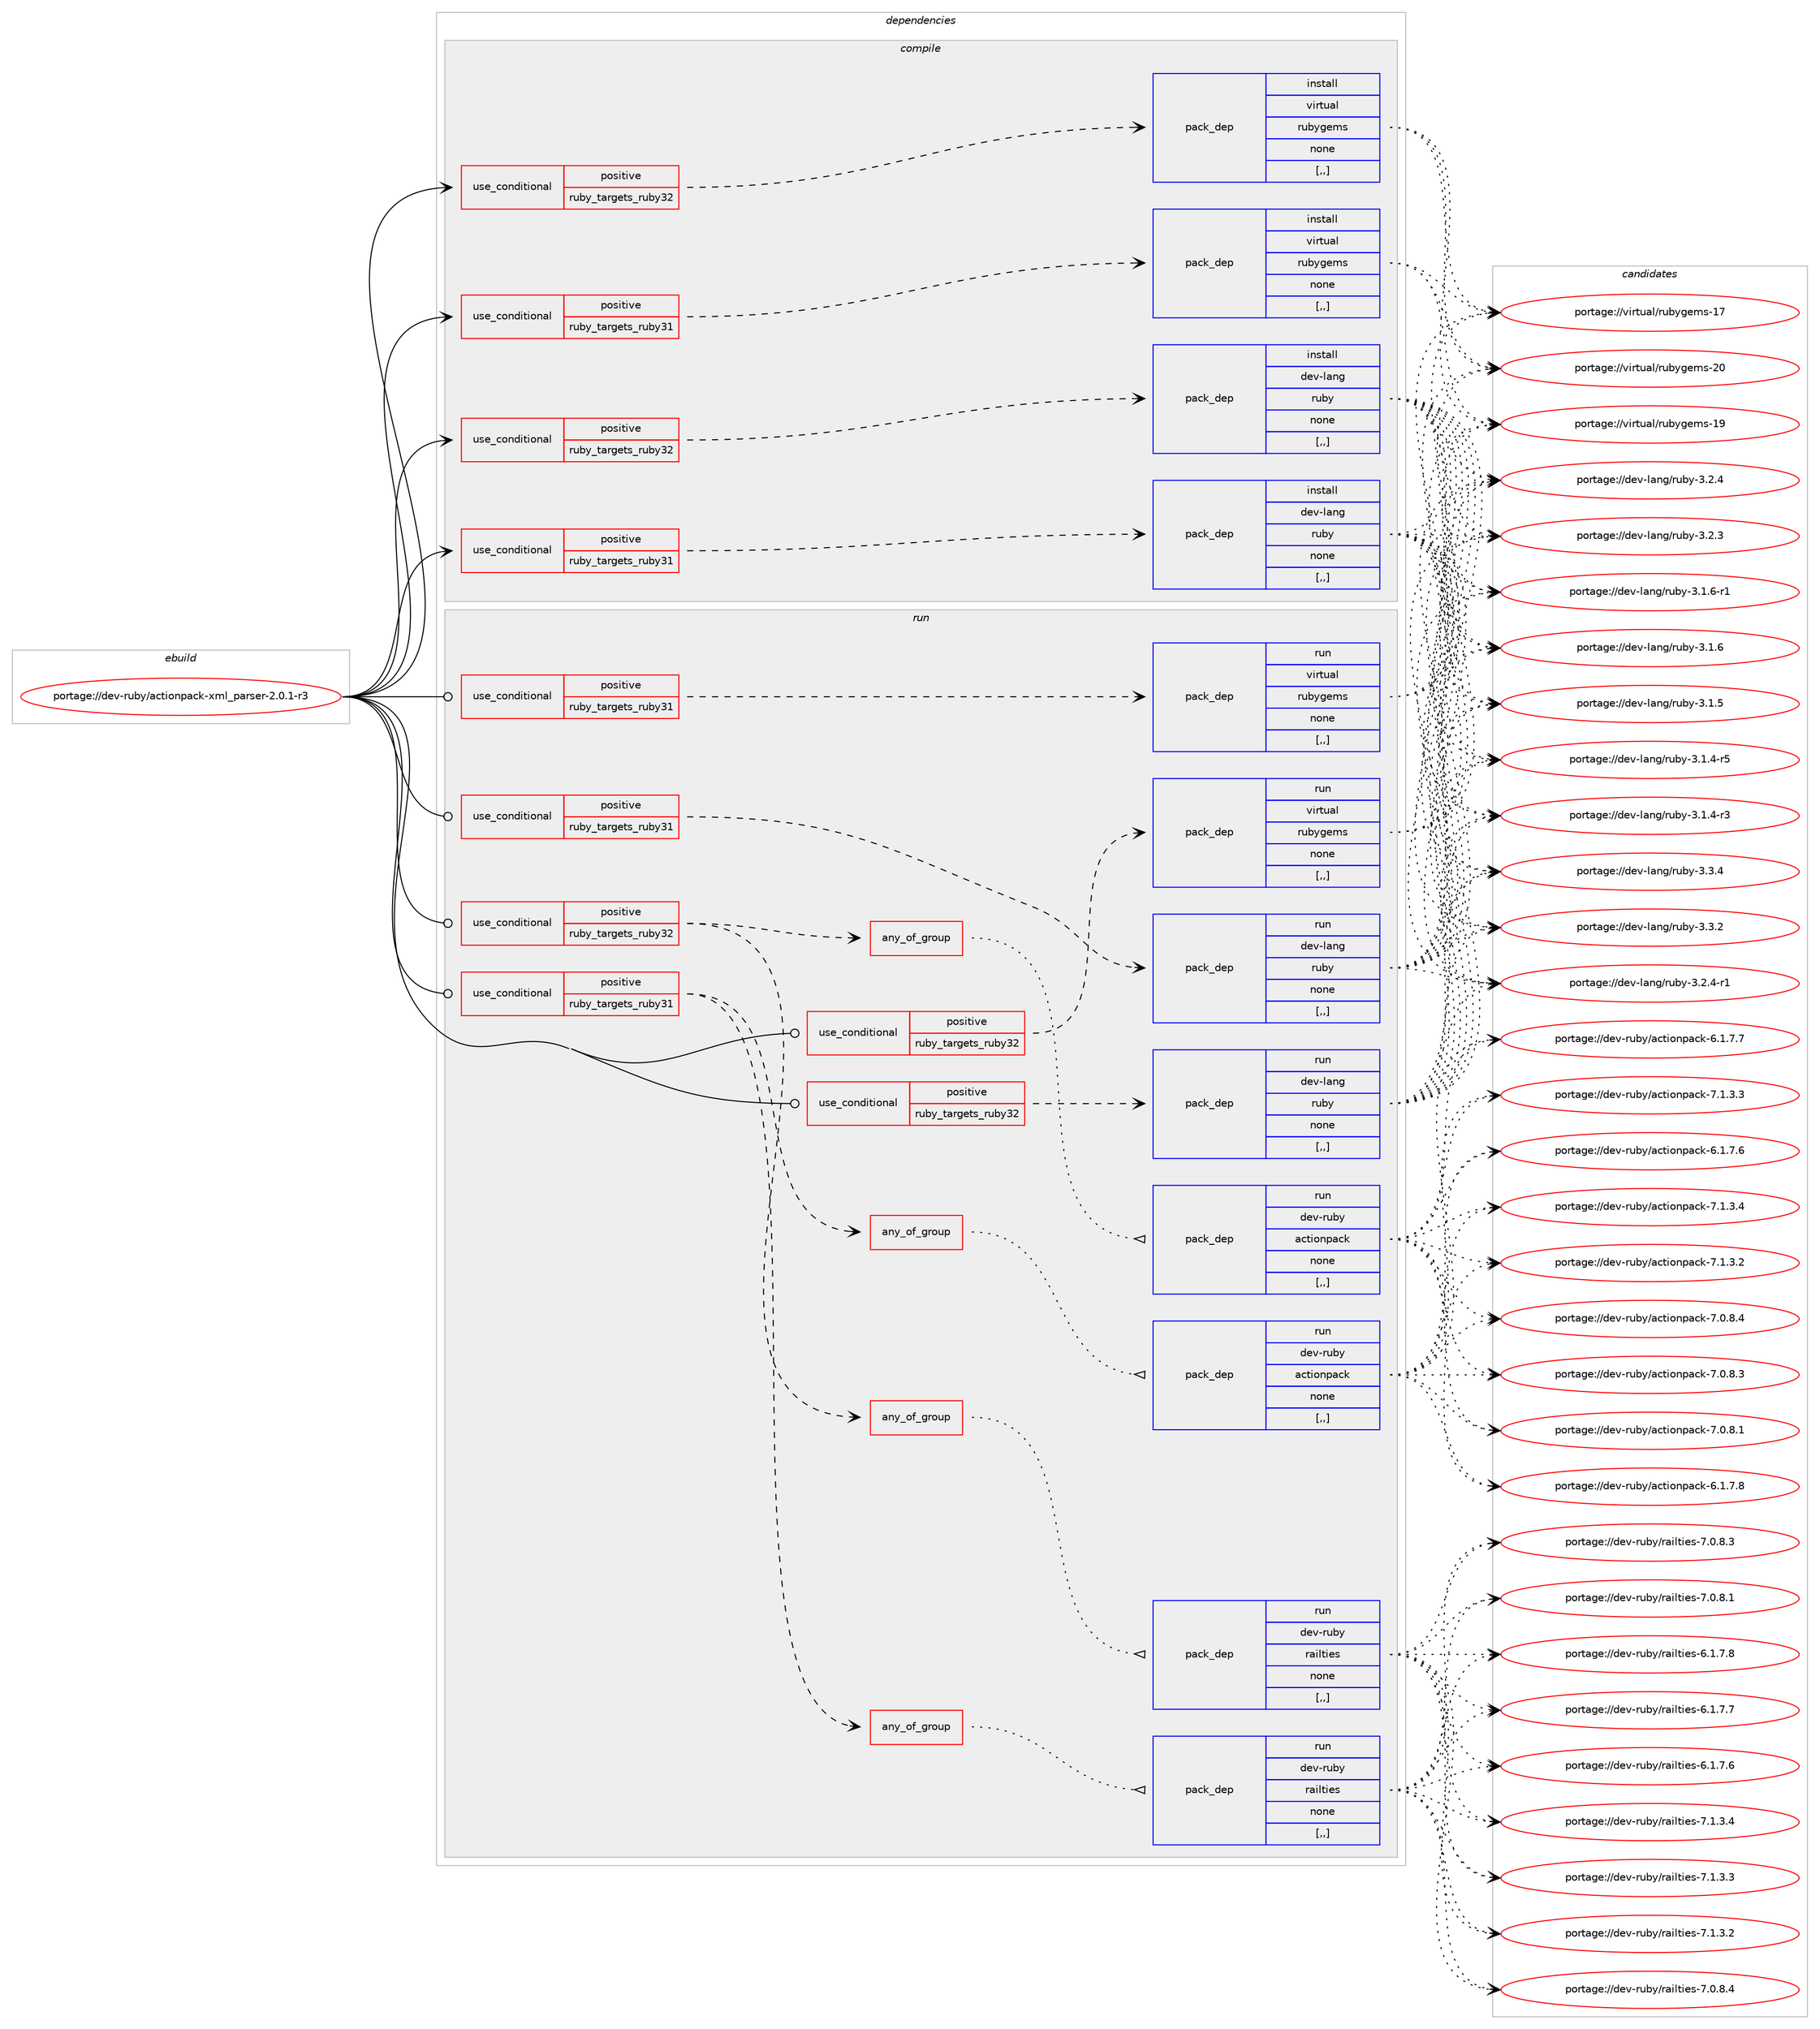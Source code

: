 digraph prolog {

# *************
# Graph options
# *************

newrank=true;
concentrate=true;
compound=true;
graph [rankdir=LR,fontname=Helvetica,fontsize=10,ranksep=1.5];#, ranksep=2.5, nodesep=0.2];
edge  [arrowhead=vee];
node  [fontname=Helvetica,fontsize=10];

# **********
# The ebuild
# **********

subgraph cluster_leftcol {
color=gray;
label=<<i>ebuild</i>>;
id [label="portage://dev-ruby/actionpack-xml_parser-2.0.1-r3", color=red, width=4, href="../dev-ruby/actionpack-xml_parser-2.0.1-r3.svg"];
}

# ****************
# The dependencies
# ****************

subgraph cluster_midcol {
color=gray;
label=<<i>dependencies</i>>;
subgraph cluster_compile {
fillcolor="#eeeeee";
style=filled;
label=<<i>compile</i>>;
subgraph cond43095 {
dependency173226 [label=<<TABLE BORDER="0" CELLBORDER="1" CELLSPACING="0" CELLPADDING="4"><TR><TD ROWSPAN="3" CELLPADDING="10">use_conditional</TD></TR><TR><TD>positive</TD></TR><TR><TD>ruby_targets_ruby31</TD></TR></TABLE>>, shape=none, color=red];
subgraph pack128858 {
dependency173227 [label=<<TABLE BORDER="0" CELLBORDER="1" CELLSPACING="0" CELLPADDING="4" WIDTH="220"><TR><TD ROWSPAN="6" CELLPADDING="30">pack_dep</TD></TR><TR><TD WIDTH="110">install</TD></TR><TR><TD>dev-lang</TD></TR><TR><TD>ruby</TD></TR><TR><TD>none</TD></TR><TR><TD>[,,]</TD></TR></TABLE>>, shape=none, color=blue];
}
dependency173226:e -> dependency173227:w [weight=20,style="dashed",arrowhead="vee"];
}
id:e -> dependency173226:w [weight=20,style="solid",arrowhead="vee"];
subgraph cond43096 {
dependency173228 [label=<<TABLE BORDER="0" CELLBORDER="1" CELLSPACING="0" CELLPADDING="4"><TR><TD ROWSPAN="3" CELLPADDING="10">use_conditional</TD></TR><TR><TD>positive</TD></TR><TR><TD>ruby_targets_ruby31</TD></TR></TABLE>>, shape=none, color=red];
subgraph pack128859 {
dependency173229 [label=<<TABLE BORDER="0" CELLBORDER="1" CELLSPACING="0" CELLPADDING="4" WIDTH="220"><TR><TD ROWSPAN="6" CELLPADDING="30">pack_dep</TD></TR><TR><TD WIDTH="110">install</TD></TR><TR><TD>virtual</TD></TR><TR><TD>rubygems</TD></TR><TR><TD>none</TD></TR><TR><TD>[,,]</TD></TR></TABLE>>, shape=none, color=blue];
}
dependency173228:e -> dependency173229:w [weight=20,style="dashed",arrowhead="vee"];
}
id:e -> dependency173228:w [weight=20,style="solid",arrowhead="vee"];
subgraph cond43097 {
dependency173230 [label=<<TABLE BORDER="0" CELLBORDER="1" CELLSPACING="0" CELLPADDING="4"><TR><TD ROWSPAN="3" CELLPADDING="10">use_conditional</TD></TR><TR><TD>positive</TD></TR><TR><TD>ruby_targets_ruby32</TD></TR></TABLE>>, shape=none, color=red];
subgraph pack128860 {
dependency173231 [label=<<TABLE BORDER="0" CELLBORDER="1" CELLSPACING="0" CELLPADDING="4" WIDTH="220"><TR><TD ROWSPAN="6" CELLPADDING="30">pack_dep</TD></TR><TR><TD WIDTH="110">install</TD></TR><TR><TD>dev-lang</TD></TR><TR><TD>ruby</TD></TR><TR><TD>none</TD></TR><TR><TD>[,,]</TD></TR></TABLE>>, shape=none, color=blue];
}
dependency173230:e -> dependency173231:w [weight=20,style="dashed",arrowhead="vee"];
}
id:e -> dependency173230:w [weight=20,style="solid",arrowhead="vee"];
subgraph cond43098 {
dependency173232 [label=<<TABLE BORDER="0" CELLBORDER="1" CELLSPACING="0" CELLPADDING="4"><TR><TD ROWSPAN="3" CELLPADDING="10">use_conditional</TD></TR><TR><TD>positive</TD></TR><TR><TD>ruby_targets_ruby32</TD></TR></TABLE>>, shape=none, color=red];
subgraph pack128861 {
dependency173233 [label=<<TABLE BORDER="0" CELLBORDER="1" CELLSPACING="0" CELLPADDING="4" WIDTH="220"><TR><TD ROWSPAN="6" CELLPADDING="30">pack_dep</TD></TR><TR><TD WIDTH="110">install</TD></TR><TR><TD>virtual</TD></TR><TR><TD>rubygems</TD></TR><TR><TD>none</TD></TR><TR><TD>[,,]</TD></TR></TABLE>>, shape=none, color=blue];
}
dependency173232:e -> dependency173233:w [weight=20,style="dashed",arrowhead="vee"];
}
id:e -> dependency173232:w [weight=20,style="solid",arrowhead="vee"];
}
subgraph cluster_compileandrun {
fillcolor="#eeeeee";
style=filled;
label=<<i>compile and run</i>>;
}
subgraph cluster_run {
fillcolor="#eeeeee";
style=filled;
label=<<i>run</i>>;
subgraph cond43099 {
dependency173234 [label=<<TABLE BORDER="0" CELLBORDER="1" CELLSPACING="0" CELLPADDING="4"><TR><TD ROWSPAN="3" CELLPADDING="10">use_conditional</TD></TR><TR><TD>positive</TD></TR><TR><TD>ruby_targets_ruby31</TD></TR></TABLE>>, shape=none, color=red];
subgraph any1123 {
dependency173235 [label=<<TABLE BORDER="0" CELLBORDER="1" CELLSPACING="0" CELLPADDING="4"><TR><TD CELLPADDING="10">any_of_group</TD></TR></TABLE>>, shape=none, color=red];subgraph pack128862 {
dependency173236 [label=<<TABLE BORDER="0" CELLBORDER="1" CELLSPACING="0" CELLPADDING="4" WIDTH="220"><TR><TD ROWSPAN="6" CELLPADDING="30">pack_dep</TD></TR><TR><TD WIDTH="110">run</TD></TR><TR><TD>dev-ruby</TD></TR><TR><TD>actionpack</TD></TR><TR><TD>none</TD></TR><TR><TD>[,,]</TD></TR></TABLE>>, shape=none, color=blue];
}
dependency173235:e -> dependency173236:w [weight=20,style="dotted",arrowhead="oinv"];
}
dependency173234:e -> dependency173235:w [weight=20,style="dashed",arrowhead="vee"];
subgraph any1124 {
dependency173237 [label=<<TABLE BORDER="0" CELLBORDER="1" CELLSPACING="0" CELLPADDING="4"><TR><TD CELLPADDING="10">any_of_group</TD></TR></TABLE>>, shape=none, color=red];subgraph pack128863 {
dependency173238 [label=<<TABLE BORDER="0" CELLBORDER="1" CELLSPACING="0" CELLPADDING="4" WIDTH="220"><TR><TD ROWSPAN="6" CELLPADDING="30">pack_dep</TD></TR><TR><TD WIDTH="110">run</TD></TR><TR><TD>dev-ruby</TD></TR><TR><TD>railties</TD></TR><TR><TD>none</TD></TR><TR><TD>[,,]</TD></TR></TABLE>>, shape=none, color=blue];
}
dependency173237:e -> dependency173238:w [weight=20,style="dotted",arrowhead="oinv"];
}
dependency173234:e -> dependency173237:w [weight=20,style="dashed",arrowhead="vee"];
}
id:e -> dependency173234:w [weight=20,style="solid",arrowhead="odot"];
subgraph cond43100 {
dependency173239 [label=<<TABLE BORDER="0" CELLBORDER="1" CELLSPACING="0" CELLPADDING="4"><TR><TD ROWSPAN="3" CELLPADDING="10">use_conditional</TD></TR><TR><TD>positive</TD></TR><TR><TD>ruby_targets_ruby31</TD></TR></TABLE>>, shape=none, color=red];
subgraph pack128864 {
dependency173240 [label=<<TABLE BORDER="0" CELLBORDER="1" CELLSPACING="0" CELLPADDING="4" WIDTH="220"><TR><TD ROWSPAN="6" CELLPADDING="30">pack_dep</TD></TR><TR><TD WIDTH="110">run</TD></TR><TR><TD>dev-lang</TD></TR><TR><TD>ruby</TD></TR><TR><TD>none</TD></TR><TR><TD>[,,]</TD></TR></TABLE>>, shape=none, color=blue];
}
dependency173239:e -> dependency173240:w [weight=20,style="dashed",arrowhead="vee"];
}
id:e -> dependency173239:w [weight=20,style="solid",arrowhead="odot"];
subgraph cond43101 {
dependency173241 [label=<<TABLE BORDER="0" CELLBORDER="1" CELLSPACING="0" CELLPADDING="4"><TR><TD ROWSPAN="3" CELLPADDING="10">use_conditional</TD></TR><TR><TD>positive</TD></TR><TR><TD>ruby_targets_ruby31</TD></TR></TABLE>>, shape=none, color=red];
subgraph pack128865 {
dependency173242 [label=<<TABLE BORDER="0" CELLBORDER="1" CELLSPACING="0" CELLPADDING="4" WIDTH="220"><TR><TD ROWSPAN="6" CELLPADDING="30">pack_dep</TD></TR><TR><TD WIDTH="110">run</TD></TR><TR><TD>virtual</TD></TR><TR><TD>rubygems</TD></TR><TR><TD>none</TD></TR><TR><TD>[,,]</TD></TR></TABLE>>, shape=none, color=blue];
}
dependency173241:e -> dependency173242:w [weight=20,style="dashed",arrowhead="vee"];
}
id:e -> dependency173241:w [weight=20,style="solid",arrowhead="odot"];
subgraph cond43102 {
dependency173243 [label=<<TABLE BORDER="0" CELLBORDER="1" CELLSPACING="0" CELLPADDING="4"><TR><TD ROWSPAN="3" CELLPADDING="10">use_conditional</TD></TR><TR><TD>positive</TD></TR><TR><TD>ruby_targets_ruby32</TD></TR></TABLE>>, shape=none, color=red];
subgraph any1125 {
dependency173244 [label=<<TABLE BORDER="0" CELLBORDER="1" CELLSPACING="0" CELLPADDING="4"><TR><TD CELLPADDING="10">any_of_group</TD></TR></TABLE>>, shape=none, color=red];subgraph pack128866 {
dependency173245 [label=<<TABLE BORDER="0" CELLBORDER="1" CELLSPACING="0" CELLPADDING="4" WIDTH="220"><TR><TD ROWSPAN="6" CELLPADDING="30">pack_dep</TD></TR><TR><TD WIDTH="110">run</TD></TR><TR><TD>dev-ruby</TD></TR><TR><TD>actionpack</TD></TR><TR><TD>none</TD></TR><TR><TD>[,,]</TD></TR></TABLE>>, shape=none, color=blue];
}
dependency173244:e -> dependency173245:w [weight=20,style="dotted",arrowhead="oinv"];
}
dependency173243:e -> dependency173244:w [weight=20,style="dashed",arrowhead="vee"];
subgraph any1126 {
dependency173246 [label=<<TABLE BORDER="0" CELLBORDER="1" CELLSPACING="0" CELLPADDING="4"><TR><TD CELLPADDING="10">any_of_group</TD></TR></TABLE>>, shape=none, color=red];subgraph pack128867 {
dependency173247 [label=<<TABLE BORDER="0" CELLBORDER="1" CELLSPACING="0" CELLPADDING="4" WIDTH="220"><TR><TD ROWSPAN="6" CELLPADDING="30">pack_dep</TD></TR><TR><TD WIDTH="110">run</TD></TR><TR><TD>dev-ruby</TD></TR><TR><TD>railties</TD></TR><TR><TD>none</TD></TR><TR><TD>[,,]</TD></TR></TABLE>>, shape=none, color=blue];
}
dependency173246:e -> dependency173247:w [weight=20,style="dotted",arrowhead="oinv"];
}
dependency173243:e -> dependency173246:w [weight=20,style="dashed",arrowhead="vee"];
}
id:e -> dependency173243:w [weight=20,style="solid",arrowhead="odot"];
subgraph cond43103 {
dependency173248 [label=<<TABLE BORDER="0" CELLBORDER="1" CELLSPACING="0" CELLPADDING="4"><TR><TD ROWSPAN="3" CELLPADDING="10">use_conditional</TD></TR><TR><TD>positive</TD></TR><TR><TD>ruby_targets_ruby32</TD></TR></TABLE>>, shape=none, color=red];
subgraph pack128868 {
dependency173249 [label=<<TABLE BORDER="0" CELLBORDER="1" CELLSPACING="0" CELLPADDING="4" WIDTH="220"><TR><TD ROWSPAN="6" CELLPADDING="30">pack_dep</TD></TR><TR><TD WIDTH="110">run</TD></TR><TR><TD>dev-lang</TD></TR><TR><TD>ruby</TD></TR><TR><TD>none</TD></TR><TR><TD>[,,]</TD></TR></TABLE>>, shape=none, color=blue];
}
dependency173248:e -> dependency173249:w [weight=20,style="dashed",arrowhead="vee"];
}
id:e -> dependency173248:w [weight=20,style="solid",arrowhead="odot"];
subgraph cond43104 {
dependency173250 [label=<<TABLE BORDER="0" CELLBORDER="1" CELLSPACING="0" CELLPADDING="4"><TR><TD ROWSPAN="3" CELLPADDING="10">use_conditional</TD></TR><TR><TD>positive</TD></TR><TR><TD>ruby_targets_ruby32</TD></TR></TABLE>>, shape=none, color=red];
subgraph pack128869 {
dependency173251 [label=<<TABLE BORDER="0" CELLBORDER="1" CELLSPACING="0" CELLPADDING="4" WIDTH="220"><TR><TD ROWSPAN="6" CELLPADDING="30">pack_dep</TD></TR><TR><TD WIDTH="110">run</TD></TR><TR><TD>virtual</TD></TR><TR><TD>rubygems</TD></TR><TR><TD>none</TD></TR><TR><TD>[,,]</TD></TR></TABLE>>, shape=none, color=blue];
}
dependency173250:e -> dependency173251:w [weight=20,style="dashed",arrowhead="vee"];
}
id:e -> dependency173250:w [weight=20,style="solid",arrowhead="odot"];
}
}

# **************
# The candidates
# **************

subgraph cluster_choices {
rank=same;
color=gray;
label=<<i>candidates</i>>;

subgraph choice128858 {
color=black;
nodesep=1;
choice10010111845108971101034711411798121455146514652 [label="portage://dev-lang/ruby-3.3.4", color=red, width=4,href="../dev-lang/ruby-3.3.4.svg"];
choice10010111845108971101034711411798121455146514650 [label="portage://dev-lang/ruby-3.3.2", color=red, width=4,href="../dev-lang/ruby-3.3.2.svg"];
choice100101118451089711010347114117981214551465046524511449 [label="portage://dev-lang/ruby-3.2.4-r1", color=red, width=4,href="../dev-lang/ruby-3.2.4-r1.svg"];
choice10010111845108971101034711411798121455146504652 [label="portage://dev-lang/ruby-3.2.4", color=red, width=4,href="../dev-lang/ruby-3.2.4.svg"];
choice10010111845108971101034711411798121455146504651 [label="portage://dev-lang/ruby-3.2.3", color=red, width=4,href="../dev-lang/ruby-3.2.3.svg"];
choice100101118451089711010347114117981214551464946544511449 [label="portage://dev-lang/ruby-3.1.6-r1", color=red, width=4,href="../dev-lang/ruby-3.1.6-r1.svg"];
choice10010111845108971101034711411798121455146494654 [label="portage://dev-lang/ruby-3.1.6", color=red, width=4,href="../dev-lang/ruby-3.1.6.svg"];
choice10010111845108971101034711411798121455146494653 [label="portage://dev-lang/ruby-3.1.5", color=red, width=4,href="../dev-lang/ruby-3.1.5.svg"];
choice100101118451089711010347114117981214551464946524511453 [label="portage://dev-lang/ruby-3.1.4-r5", color=red, width=4,href="../dev-lang/ruby-3.1.4-r5.svg"];
choice100101118451089711010347114117981214551464946524511451 [label="portage://dev-lang/ruby-3.1.4-r3", color=red, width=4,href="../dev-lang/ruby-3.1.4-r3.svg"];
dependency173227:e -> choice10010111845108971101034711411798121455146514652:w [style=dotted,weight="100"];
dependency173227:e -> choice10010111845108971101034711411798121455146514650:w [style=dotted,weight="100"];
dependency173227:e -> choice100101118451089711010347114117981214551465046524511449:w [style=dotted,weight="100"];
dependency173227:e -> choice10010111845108971101034711411798121455146504652:w [style=dotted,weight="100"];
dependency173227:e -> choice10010111845108971101034711411798121455146504651:w [style=dotted,weight="100"];
dependency173227:e -> choice100101118451089711010347114117981214551464946544511449:w [style=dotted,weight="100"];
dependency173227:e -> choice10010111845108971101034711411798121455146494654:w [style=dotted,weight="100"];
dependency173227:e -> choice10010111845108971101034711411798121455146494653:w [style=dotted,weight="100"];
dependency173227:e -> choice100101118451089711010347114117981214551464946524511453:w [style=dotted,weight="100"];
dependency173227:e -> choice100101118451089711010347114117981214551464946524511451:w [style=dotted,weight="100"];
}
subgraph choice128859 {
color=black;
nodesep=1;
choice118105114116117971084711411798121103101109115455048 [label="portage://virtual/rubygems-20", color=red, width=4,href="../virtual/rubygems-20.svg"];
choice118105114116117971084711411798121103101109115454957 [label="portage://virtual/rubygems-19", color=red, width=4,href="../virtual/rubygems-19.svg"];
choice118105114116117971084711411798121103101109115454955 [label="portage://virtual/rubygems-17", color=red, width=4,href="../virtual/rubygems-17.svg"];
dependency173229:e -> choice118105114116117971084711411798121103101109115455048:w [style=dotted,weight="100"];
dependency173229:e -> choice118105114116117971084711411798121103101109115454957:w [style=dotted,weight="100"];
dependency173229:e -> choice118105114116117971084711411798121103101109115454955:w [style=dotted,weight="100"];
}
subgraph choice128860 {
color=black;
nodesep=1;
choice10010111845108971101034711411798121455146514652 [label="portage://dev-lang/ruby-3.3.4", color=red, width=4,href="../dev-lang/ruby-3.3.4.svg"];
choice10010111845108971101034711411798121455146514650 [label="portage://dev-lang/ruby-3.3.2", color=red, width=4,href="../dev-lang/ruby-3.3.2.svg"];
choice100101118451089711010347114117981214551465046524511449 [label="portage://dev-lang/ruby-3.2.4-r1", color=red, width=4,href="../dev-lang/ruby-3.2.4-r1.svg"];
choice10010111845108971101034711411798121455146504652 [label="portage://dev-lang/ruby-3.2.4", color=red, width=4,href="../dev-lang/ruby-3.2.4.svg"];
choice10010111845108971101034711411798121455146504651 [label="portage://dev-lang/ruby-3.2.3", color=red, width=4,href="../dev-lang/ruby-3.2.3.svg"];
choice100101118451089711010347114117981214551464946544511449 [label="portage://dev-lang/ruby-3.1.6-r1", color=red, width=4,href="../dev-lang/ruby-3.1.6-r1.svg"];
choice10010111845108971101034711411798121455146494654 [label="portage://dev-lang/ruby-3.1.6", color=red, width=4,href="../dev-lang/ruby-3.1.6.svg"];
choice10010111845108971101034711411798121455146494653 [label="portage://dev-lang/ruby-3.1.5", color=red, width=4,href="../dev-lang/ruby-3.1.5.svg"];
choice100101118451089711010347114117981214551464946524511453 [label="portage://dev-lang/ruby-3.1.4-r5", color=red, width=4,href="../dev-lang/ruby-3.1.4-r5.svg"];
choice100101118451089711010347114117981214551464946524511451 [label="portage://dev-lang/ruby-3.1.4-r3", color=red, width=4,href="../dev-lang/ruby-3.1.4-r3.svg"];
dependency173231:e -> choice10010111845108971101034711411798121455146514652:w [style=dotted,weight="100"];
dependency173231:e -> choice10010111845108971101034711411798121455146514650:w [style=dotted,weight="100"];
dependency173231:e -> choice100101118451089711010347114117981214551465046524511449:w [style=dotted,weight="100"];
dependency173231:e -> choice10010111845108971101034711411798121455146504652:w [style=dotted,weight="100"];
dependency173231:e -> choice10010111845108971101034711411798121455146504651:w [style=dotted,weight="100"];
dependency173231:e -> choice100101118451089711010347114117981214551464946544511449:w [style=dotted,weight="100"];
dependency173231:e -> choice10010111845108971101034711411798121455146494654:w [style=dotted,weight="100"];
dependency173231:e -> choice10010111845108971101034711411798121455146494653:w [style=dotted,weight="100"];
dependency173231:e -> choice100101118451089711010347114117981214551464946524511453:w [style=dotted,weight="100"];
dependency173231:e -> choice100101118451089711010347114117981214551464946524511451:w [style=dotted,weight="100"];
}
subgraph choice128861 {
color=black;
nodesep=1;
choice118105114116117971084711411798121103101109115455048 [label="portage://virtual/rubygems-20", color=red, width=4,href="../virtual/rubygems-20.svg"];
choice118105114116117971084711411798121103101109115454957 [label="portage://virtual/rubygems-19", color=red, width=4,href="../virtual/rubygems-19.svg"];
choice118105114116117971084711411798121103101109115454955 [label="portage://virtual/rubygems-17", color=red, width=4,href="../virtual/rubygems-17.svg"];
dependency173233:e -> choice118105114116117971084711411798121103101109115455048:w [style=dotted,weight="100"];
dependency173233:e -> choice118105114116117971084711411798121103101109115454957:w [style=dotted,weight="100"];
dependency173233:e -> choice118105114116117971084711411798121103101109115454955:w [style=dotted,weight="100"];
}
subgraph choice128862 {
color=black;
nodesep=1;
choice100101118451141179812147979911610511111011297991074555464946514652 [label="portage://dev-ruby/actionpack-7.1.3.4", color=red, width=4,href="../dev-ruby/actionpack-7.1.3.4.svg"];
choice100101118451141179812147979911610511111011297991074555464946514651 [label="portage://dev-ruby/actionpack-7.1.3.3", color=red, width=4,href="../dev-ruby/actionpack-7.1.3.3.svg"];
choice100101118451141179812147979911610511111011297991074555464946514650 [label="portage://dev-ruby/actionpack-7.1.3.2", color=red, width=4,href="../dev-ruby/actionpack-7.1.3.2.svg"];
choice100101118451141179812147979911610511111011297991074555464846564652 [label="portage://dev-ruby/actionpack-7.0.8.4", color=red, width=4,href="../dev-ruby/actionpack-7.0.8.4.svg"];
choice100101118451141179812147979911610511111011297991074555464846564651 [label="portage://dev-ruby/actionpack-7.0.8.3", color=red, width=4,href="../dev-ruby/actionpack-7.0.8.3.svg"];
choice100101118451141179812147979911610511111011297991074555464846564649 [label="portage://dev-ruby/actionpack-7.0.8.1", color=red, width=4,href="../dev-ruby/actionpack-7.0.8.1.svg"];
choice100101118451141179812147979911610511111011297991074554464946554656 [label="portage://dev-ruby/actionpack-6.1.7.8", color=red, width=4,href="../dev-ruby/actionpack-6.1.7.8.svg"];
choice100101118451141179812147979911610511111011297991074554464946554655 [label="portage://dev-ruby/actionpack-6.1.7.7", color=red, width=4,href="../dev-ruby/actionpack-6.1.7.7.svg"];
choice100101118451141179812147979911610511111011297991074554464946554654 [label="portage://dev-ruby/actionpack-6.1.7.6", color=red, width=4,href="../dev-ruby/actionpack-6.1.7.6.svg"];
dependency173236:e -> choice100101118451141179812147979911610511111011297991074555464946514652:w [style=dotted,weight="100"];
dependency173236:e -> choice100101118451141179812147979911610511111011297991074555464946514651:w [style=dotted,weight="100"];
dependency173236:e -> choice100101118451141179812147979911610511111011297991074555464946514650:w [style=dotted,weight="100"];
dependency173236:e -> choice100101118451141179812147979911610511111011297991074555464846564652:w [style=dotted,weight="100"];
dependency173236:e -> choice100101118451141179812147979911610511111011297991074555464846564651:w [style=dotted,weight="100"];
dependency173236:e -> choice100101118451141179812147979911610511111011297991074555464846564649:w [style=dotted,weight="100"];
dependency173236:e -> choice100101118451141179812147979911610511111011297991074554464946554656:w [style=dotted,weight="100"];
dependency173236:e -> choice100101118451141179812147979911610511111011297991074554464946554655:w [style=dotted,weight="100"];
dependency173236:e -> choice100101118451141179812147979911610511111011297991074554464946554654:w [style=dotted,weight="100"];
}
subgraph choice128863 {
color=black;
nodesep=1;
choice100101118451141179812147114971051081161051011154555464946514652 [label="portage://dev-ruby/railties-7.1.3.4", color=red, width=4,href="../dev-ruby/railties-7.1.3.4.svg"];
choice100101118451141179812147114971051081161051011154555464946514651 [label="portage://dev-ruby/railties-7.1.3.3", color=red, width=4,href="../dev-ruby/railties-7.1.3.3.svg"];
choice100101118451141179812147114971051081161051011154555464946514650 [label="portage://dev-ruby/railties-7.1.3.2", color=red, width=4,href="../dev-ruby/railties-7.1.3.2.svg"];
choice100101118451141179812147114971051081161051011154555464846564652 [label="portage://dev-ruby/railties-7.0.8.4", color=red, width=4,href="../dev-ruby/railties-7.0.8.4.svg"];
choice100101118451141179812147114971051081161051011154555464846564651 [label="portage://dev-ruby/railties-7.0.8.3", color=red, width=4,href="../dev-ruby/railties-7.0.8.3.svg"];
choice100101118451141179812147114971051081161051011154555464846564649 [label="portage://dev-ruby/railties-7.0.8.1", color=red, width=4,href="../dev-ruby/railties-7.0.8.1.svg"];
choice100101118451141179812147114971051081161051011154554464946554656 [label="portage://dev-ruby/railties-6.1.7.8", color=red, width=4,href="../dev-ruby/railties-6.1.7.8.svg"];
choice100101118451141179812147114971051081161051011154554464946554655 [label="portage://dev-ruby/railties-6.1.7.7", color=red, width=4,href="../dev-ruby/railties-6.1.7.7.svg"];
choice100101118451141179812147114971051081161051011154554464946554654 [label="portage://dev-ruby/railties-6.1.7.6", color=red, width=4,href="../dev-ruby/railties-6.1.7.6.svg"];
dependency173238:e -> choice100101118451141179812147114971051081161051011154555464946514652:w [style=dotted,weight="100"];
dependency173238:e -> choice100101118451141179812147114971051081161051011154555464946514651:w [style=dotted,weight="100"];
dependency173238:e -> choice100101118451141179812147114971051081161051011154555464946514650:w [style=dotted,weight="100"];
dependency173238:e -> choice100101118451141179812147114971051081161051011154555464846564652:w [style=dotted,weight="100"];
dependency173238:e -> choice100101118451141179812147114971051081161051011154555464846564651:w [style=dotted,weight="100"];
dependency173238:e -> choice100101118451141179812147114971051081161051011154555464846564649:w [style=dotted,weight="100"];
dependency173238:e -> choice100101118451141179812147114971051081161051011154554464946554656:w [style=dotted,weight="100"];
dependency173238:e -> choice100101118451141179812147114971051081161051011154554464946554655:w [style=dotted,weight="100"];
dependency173238:e -> choice100101118451141179812147114971051081161051011154554464946554654:w [style=dotted,weight="100"];
}
subgraph choice128864 {
color=black;
nodesep=1;
choice10010111845108971101034711411798121455146514652 [label="portage://dev-lang/ruby-3.3.4", color=red, width=4,href="../dev-lang/ruby-3.3.4.svg"];
choice10010111845108971101034711411798121455146514650 [label="portage://dev-lang/ruby-3.3.2", color=red, width=4,href="../dev-lang/ruby-3.3.2.svg"];
choice100101118451089711010347114117981214551465046524511449 [label="portage://dev-lang/ruby-3.2.4-r1", color=red, width=4,href="../dev-lang/ruby-3.2.4-r1.svg"];
choice10010111845108971101034711411798121455146504652 [label="portage://dev-lang/ruby-3.2.4", color=red, width=4,href="../dev-lang/ruby-3.2.4.svg"];
choice10010111845108971101034711411798121455146504651 [label="portage://dev-lang/ruby-3.2.3", color=red, width=4,href="../dev-lang/ruby-3.2.3.svg"];
choice100101118451089711010347114117981214551464946544511449 [label="portage://dev-lang/ruby-3.1.6-r1", color=red, width=4,href="../dev-lang/ruby-3.1.6-r1.svg"];
choice10010111845108971101034711411798121455146494654 [label="portage://dev-lang/ruby-3.1.6", color=red, width=4,href="../dev-lang/ruby-3.1.6.svg"];
choice10010111845108971101034711411798121455146494653 [label="portage://dev-lang/ruby-3.1.5", color=red, width=4,href="../dev-lang/ruby-3.1.5.svg"];
choice100101118451089711010347114117981214551464946524511453 [label="portage://dev-lang/ruby-3.1.4-r5", color=red, width=4,href="../dev-lang/ruby-3.1.4-r5.svg"];
choice100101118451089711010347114117981214551464946524511451 [label="portage://dev-lang/ruby-3.1.4-r3", color=red, width=4,href="../dev-lang/ruby-3.1.4-r3.svg"];
dependency173240:e -> choice10010111845108971101034711411798121455146514652:w [style=dotted,weight="100"];
dependency173240:e -> choice10010111845108971101034711411798121455146514650:w [style=dotted,weight="100"];
dependency173240:e -> choice100101118451089711010347114117981214551465046524511449:w [style=dotted,weight="100"];
dependency173240:e -> choice10010111845108971101034711411798121455146504652:w [style=dotted,weight="100"];
dependency173240:e -> choice10010111845108971101034711411798121455146504651:w [style=dotted,weight="100"];
dependency173240:e -> choice100101118451089711010347114117981214551464946544511449:w [style=dotted,weight="100"];
dependency173240:e -> choice10010111845108971101034711411798121455146494654:w [style=dotted,weight="100"];
dependency173240:e -> choice10010111845108971101034711411798121455146494653:w [style=dotted,weight="100"];
dependency173240:e -> choice100101118451089711010347114117981214551464946524511453:w [style=dotted,weight="100"];
dependency173240:e -> choice100101118451089711010347114117981214551464946524511451:w [style=dotted,weight="100"];
}
subgraph choice128865 {
color=black;
nodesep=1;
choice118105114116117971084711411798121103101109115455048 [label="portage://virtual/rubygems-20", color=red, width=4,href="../virtual/rubygems-20.svg"];
choice118105114116117971084711411798121103101109115454957 [label="portage://virtual/rubygems-19", color=red, width=4,href="../virtual/rubygems-19.svg"];
choice118105114116117971084711411798121103101109115454955 [label="portage://virtual/rubygems-17", color=red, width=4,href="../virtual/rubygems-17.svg"];
dependency173242:e -> choice118105114116117971084711411798121103101109115455048:w [style=dotted,weight="100"];
dependency173242:e -> choice118105114116117971084711411798121103101109115454957:w [style=dotted,weight="100"];
dependency173242:e -> choice118105114116117971084711411798121103101109115454955:w [style=dotted,weight="100"];
}
subgraph choice128866 {
color=black;
nodesep=1;
choice100101118451141179812147979911610511111011297991074555464946514652 [label="portage://dev-ruby/actionpack-7.1.3.4", color=red, width=4,href="../dev-ruby/actionpack-7.1.3.4.svg"];
choice100101118451141179812147979911610511111011297991074555464946514651 [label="portage://dev-ruby/actionpack-7.1.3.3", color=red, width=4,href="../dev-ruby/actionpack-7.1.3.3.svg"];
choice100101118451141179812147979911610511111011297991074555464946514650 [label="portage://dev-ruby/actionpack-7.1.3.2", color=red, width=4,href="../dev-ruby/actionpack-7.1.3.2.svg"];
choice100101118451141179812147979911610511111011297991074555464846564652 [label="portage://dev-ruby/actionpack-7.0.8.4", color=red, width=4,href="../dev-ruby/actionpack-7.0.8.4.svg"];
choice100101118451141179812147979911610511111011297991074555464846564651 [label="portage://dev-ruby/actionpack-7.0.8.3", color=red, width=4,href="../dev-ruby/actionpack-7.0.8.3.svg"];
choice100101118451141179812147979911610511111011297991074555464846564649 [label="portage://dev-ruby/actionpack-7.0.8.1", color=red, width=4,href="../dev-ruby/actionpack-7.0.8.1.svg"];
choice100101118451141179812147979911610511111011297991074554464946554656 [label="portage://dev-ruby/actionpack-6.1.7.8", color=red, width=4,href="../dev-ruby/actionpack-6.1.7.8.svg"];
choice100101118451141179812147979911610511111011297991074554464946554655 [label="portage://dev-ruby/actionpack-6.1.7.7", color=red, width=4,href="../dev-ruby/actionpack-6.1.7.7.svg"];
choice100101118451141179812147979911610511111011297991074554464946554654 [label="portage://dev-ruby/actionpack-6.1.7.6", color=red, width=4,href="../dev-ruby/actionpack-6.1.7.6.svg"];
dependency173245:e -> choice100101118451141179812147979911610511111011297991074555464946514652:w [style=dotted,weight="100"];
dependency173245:e -> choice100101118451141179812147979911610511111011297991074555464946514651:w [style=dotted,weight="100"];
dependency173245:e -> choice100101118451141179812147979911610511111011297991074555464946514650:w [style=dotted,weight="100"];
dependency173245:e -> choice100101118451141179812147979911610511111011297991074555464846564652:w [style=dotted,weight="100"];
dependency173245:e -> choice100101118451141179812147979911610511111011297991074555464846564651:w [style=dotted,weight="100"];
dependency173245:e -> choice100101118451141179812147979911610511111011297991074555464846564649:w [style=dotted,weight="100"];
dependency173245:e -> choice100101118451141179812147979911610511111011297991074554464946554656:w [style=dotted,weight="100"];
dependency173245:e -> choice100101118451141179812147979911610511111011297991074554464946554655:w [style=dotted,weight="100"];
dependency173245:e -> choice100101118451141179812147979911610511111011297991074554464946554654:w [style=dotted,weight="100"];
}
subgraph choice128867 {
color=black;
nodesep=1;
choice100101118451141179812147114971051081161051011154555464946514652 [label="portage://dev-ruby/railties-7.1.3.4", color=red, width=4,href="../dev-ruby/railties-7.1.3.4.svg"];
choice100101118451141179812147114971051081161051011154555464946514651 [label="portage://dev-ruby/railties-7.1.3.3", color=red, width=4,href="../dev-ruby/railties-7.1.3.3.svg"];
choice100101118451141179812147114971051081161051011154555464946514650 [label="portage://dev-ruby/railties-7.1.3.2", color=red, width=4,href="../dev-ruby/railties-7.1.3.2.svg"];
choice100101118451141179812147114971051081161051011154555464846564652 [label="portage://dev-ruby/railties-7.0.8.4", color=red, width=4,href="../dev-ruby/railties-7.0.8.4.svg"];
choice100101118451141179812147114971051081161051011154555464846564651 [label="portage://dev-ruby/railties-7.0.8.3", color=red, width=4,href="../dev-ruby/railties-7.0.8.3.svg"];
choice100101118451141179812147114971051081161051011154555464846564649 [label="portage://dev-ruby/railties-7.0.8.1", color=red, width=4,href="../dev-ruby/railties-7.0.8.1.svg"];
choice100101118451141179812147114971051081161051011154554464946554656 [label="portage://dev-ruby/railties-6.1.7.8", color=red, width=4,href="../dev-ruby/railties-6.1.7.8.svg"];
choice100101118451141179812147114971051081161051011154554464946554655 [label="portage://dev-ruby/railties-6.1.7.7", color=red, width=4,href="../dev-ruby/railties-6.1.7.7.svg"];
choice100101118451141179812147114971051081161051011154554464946554654 [label="portage://dev-ruby/railties-6.1.7.6", color=red, width=4,href="../dev-ruby/railties-6.1.7.6.svg"];
dependency173247:e -> choice100101118451141179812147114971051081161051011154555464946514652:w [style=dotted,weight="100"];
dependency173247:e -> choice100101118451141179812147114971051081161051011154555464946514651:w [style=dotted,weight="100"];
dependency173247:e -> choice100101118451141179812147114971051081161051011154555464946514650:w [style=dotted,weight="100"];
dependency173247:e -> choice100101118451141179812147114971051081161051011154555464846564652:w [style=dotted,weight="100"];
dependency173247:e -> choice100101118451141179812147114971051081161051011154555464846564651:w [style=dotted,weight="100"];
dependency173247:e -> choice100101118451141179812147114971051081161051011154555464846564649:w [style=dotted,weight="100"];
dependency173247:e -> choice100101118451141179812147114971051081161051011154554464946554656:w [style=dotted,weight="100"];
dependency173247:e -> choice100101118451141179812147114971051081161051011154554464946554655:w [style=dotted,weight="100"];
dependency173247:e -> choice100101118451141179812147114971051081161051011154554464946554654:w [style=dotted,weight="100"];
}
subgraph choice128868 {
color=black;
nodesep=1;
choice10010111845108971101034711411798121455146514652 [label="portage://dev-lang/ruby-3.3.4", color=red, width=4,href="../dev-lang/ruby-3.3.4.svg"];
choice10010111845108971101034711411798121455146514650 [label="portage://dev-lang/ruby-3.3.2", color=red, width=4,href="../dev-lang/ruby-3.3.2.svg"];
choice100101118451089711010347114117981214551465046524511449 [label="portage://dev-lang/ruby-3.2.4-r1", color=red, width=4,href="../dev-lang/ruby-3.2.4-r1.svg"];
choice10010111845108971101034711411798121455146504652 [label="portage://dev-lang/ruby-3.2.4", color=red, width=4,href="../dev-lang/ruby-3.2.4.svg"];
choice10010111845108971101034711411798121455146504651 [label="portage://dev-lang/ruby-3.2.3", color=red, width=4,href="../dev-lang/ruby-3.2.3.svg"];
choice100101118451089711010347114117981214551464946544511449 [label="portage://dev-lang/ruby-3.1.6-r1", color=red, width=4,href="../dev-lang/ruby-3.1.6-r1.svg"];
choice10010111845108971101034711411798121455146494654 [label="portage://dev-lang/ruby-3.1.6", color=red, width=4,href="../dev-lang/ruby-3.1.6.svg"];
choice10010111845108971101034711411798121455146494653 [label="portage://dev-lang/ruby-3.1.5", color=red, width=4,href="../dev-lang/ruby-3.1.5.svg"];
choice100101118451089711010347114117981214551464946524511453 [label="portage://dev-lang/ruby-3.1.4-r5", color=red, width=4,href="../dev-lang/ruby-3.1.4-r5.svg"];
choice100101118451089711010347114117981214551464946524511451 [label="portage://dev-lang/ruby-3.1.4-r3", color=red, width=4,href="../dev-lang/ruby-3.1.4-r3.svg"];
dependency173249:e -> choice10010111845108971101034711411798121455146514652:w [style=dotted,weight="100"];
dependency173249:e -> choice10010111845108971101034711411798121455146514650:w [style=dotted,weight="100"];
dependency173249:e -> choice100101118451089711010347114117981214551465046524511449:w [style=dotted,weight="100"];
dependency173249:e -> choice10010111845108971101034711411798121455146504652:w [style=dotted,weight="100"];
dependency173249:e -> choice10010111845108971101034711411798121455146504651:w [style=dotted,weight="100"];
dependency173249:e -> choice100101118451089711010347114117981214551464946544511449:w [style=dotted,weight="100"];
dependency173249:e -> choice10010111845108971101034711411798121455146494654:w [style=dotted,weight="100"];
dependency173249:e -> choice10010111845108971101034711411798121455146494653:w [style=dotted,weight="100"];
dependency173249:e -> choice100101118451089711010347114117981214551464946524511453:w [style=dotted,weight="100"];
dependency173249:e -> choice100101118451089711010347114117981214551464946524511451:w [style=dotted,weight="100"];
}
subgraph choice128869 {
color=black;
nodesep=1;
choice118105114116117971084711411798121103101109115455048 [label="portage://virtual/rubygems-20", color=red, width=4,href="../virtual/rubygems-20.svg"];
choice118105114116117971084711411798121103101109115454957 [label="portage://virtual/rubygems-19", color=red, width=4,href="../virtual/rubygems-19.svg"];
choice118105114116117971084711411798121103101109115454955 [label="portage://virtual/rubygems-17", color=red, width=4,href="../virtual/rubygems-17.svg"];
dependency173251:e -> choice118105114116117971084711411798121103101109115455048:w [style=dotted,weight="100"];
dependency173251:e -> choice118105114116117971084711411798121103101109115454957:w [style=dotted,weight="100"];
dependency173251:e -> choice118105114116117971084711411798121103101109115454955:w [style=dotted,weight="100"];
}
}

}
